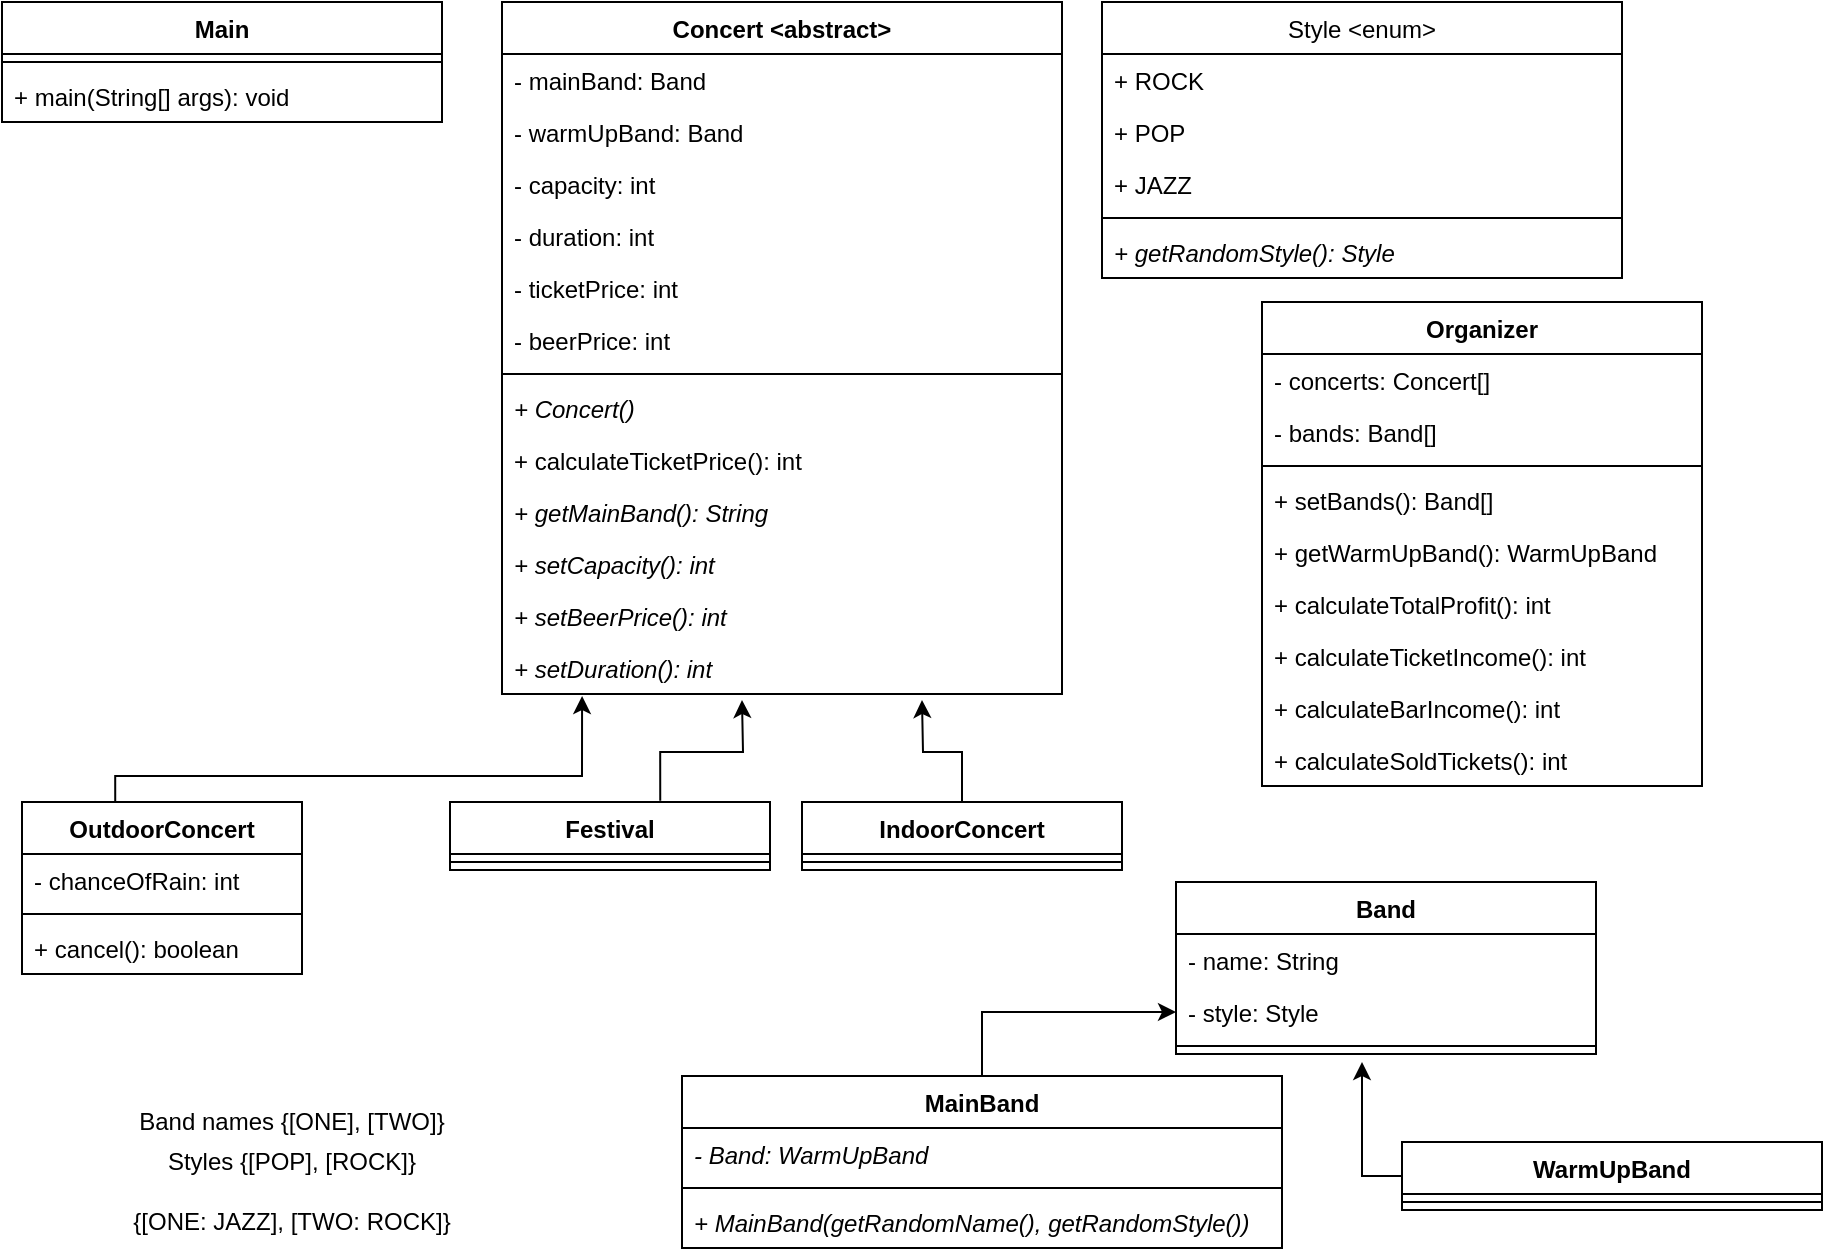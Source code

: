<mxfile version="13.6.0" type="device"><diagram id="C5RBs43oDa-KdzZeNtuy" name="Page-1"><mxGraphModel dx="1125" dy="645" grid="1" gridSize="10" guides="1" tooltips="1" connect="1" arrows="1" fold="1" page="1" pageScale="1" pageWidth="827" pageHeight="1169" math="0" shadow="0"><root><mxCell id="WIyWlLk6GJQsqaUBKTNV-0"/><mxCell id="WIyWlLk6GJQsqaUBKTNV-1" parent="WIyWlLk6GJQsqaUBKTNV-0"/><mxCell id="aleXM_9zvRl0PIvoceDE-34" value="Concert &lt;abstract&gt;" style="swimlane;fontStyle=1;align=center;verticalAlign=top;childLayout=stackLayout;horizontal=1;startSize=26;horizontalStack=0;resizeParent=1;resizeParentMax=0;resizeLast=0;collapsible=1;marginBottom=0;" vertex="1" parent="WIyWlLk6GJQsqaUBKTNV-1"><mxGeometry x="280" y="60" width="280" height="346" as="geometry"/></mxCell><mxCell id="aleXM_9zvRl0PIvoceDE-35" value="- mainBand: Band" style="text;strokeColor=none;fillColor=none;align=left;verticalAlign=top;spacingLeft=4;spacingRight=4;overflow=hidden;rotatable=0;points=[[0,0.5],[1,0.5]];portConstraint=eastwest;" vertex="1" parent="aleXM_9zvRl0PIvoceDE-34"><mxGeometry y="26" width="280" height="26" as="geometry"/></mxCell><mxCell id="aleXM_9zvRl0PIvoceDE-36" value="- warmUpBand: Band" style="text;strokeColor=none;fillColor=none;align=left;verticalAlign=top;spacingLeft=4;spacingRight=4;overflow=hidden;rotatable=0;points=[[0,0.5],[1,0.5]];portConstraint=eastwest;" vertex="1" parent="aleXM_9zvRl0PIvoceDE-34"><mxGeometry y="52" width="280" height="26" as="geometry"/></mxCell><mxCell id="aleXM_9zvRl0PIvoceDE-42" value="- capacity: int" style="text;strokeColor=none;fillColor=none;align=left;verticalAlign=top;spacingLeft=4;spacingRight=4;overflow=hidden;rotatable=0;points=[[0,0.5],[1,0.5]];portConstraint=eastwest;" vertex="1" parent="aleXM_9zvRl0PIvoceDE-34"><mxGeometry y="78" width="280" height="26" as="geometry"/></mxCell><mxCell id="aleXM_9zvRl0PIvoceDE-61" value="- duration: int" style="text;strokeColor=none;fillColor=none;align=left;verticalAlign=top;spacingLeft=4;spacingRight=4;overflow=hidden;rotatable=0;points=[[0,0.5],[1,0.5]];portConstraint=eastwest;" vertex="1" parent="aleXM_9zvRl0PIvoceDE-34"><mxGeometry y="104" width="280" height="26" as="geometry"/></mxCell><mxCell id="aleXM_9zvRl0PIvoceDE-124" value="- ticketPrice: int" style="text;strokeColor=none;fillColor=none;align=left;verticalAlign=top;spacingLeft=4;spacingRight=4;overflow=hidden;rotatable=0;points=[[0,0.5],[1,0.5]];portConstraint=eastwest;" vertex="1" parent="aleXM_9zvRl0PIvoceDE-34"><mxGeometry y="130" width="280" height="26" as="geometry"/></mxCell><mxCell id="aleXM_9zvRl0PIvoceDE-43" value="- beerPrice: int" style="text;strokeColor=none;fillColor=none;align=left;verticalAlign=top;spacingLeft=4;spacingRight=4;overflow=hidden;rotatable=0;points=[[0,0.5],[1,0.5]];portConstraint=eastwest;" vertex="1" parent="aleXM_9zvRl0PIvoceDE-34"><mxGeometry y="156" width="280" height="26" as="geometry"/></mxCell><mxCell id="aleXM_9zvRl0PIvoceDE-37" value="" style="line;strokeWidth=1;fillColor=none;align=left;verticalAlign=middle;spacingTop=-1;spacingLeft=3;spacingRight=3;rotatable=0;labelPosition=right;points=[];portConstraint=eastwest;" vertex="1" parent="aleXM_9zvRl0PIvoceDE-34"><mxGeometry y="182" width="280" height="8" as="geometry"/></mxCell><mxCell id="aleXM_9zvRl0PIvoceDE-38" value="+ Concert()" style="text;strokeColor=none;fillColor=none;align=left;verticalAlign=top;spacingLeft=4;spacingRight=4;overflow=hidden;rotatable=0;points=[[0,0.5],[1,0.5]];portConstraint=eastwest;fontStyle=2" vertex="1" parent="aleXM_9zvRl0PIvoceDE-34"><mxGeometry y="190" width="280" height="26" as="geometry"/></mxCell><mxCell id="aleXM_9zvRl0PIvoceDE-39" value="+ calculateTicketPrice(): int" style="text;strokeColor=none;fillColor=none;align=left;verticalAlign=top;spacingLeft=4;spacingRight=4;overflow=hidden;rotatable=0;points=[[0,0.5],[1,0.5]];portConstraint=eastwest;fontStyle=0" vertex="1" parent="aleXM_9zvRl0PIvoceDE-34"><mxGeometry y="216" width="280" height="26" as="geometry"/></mxCell><mxCell id="aleXM_9zvRl0PIvoceDE-104" value="+ getMainBand(): String" style="text;strokeColor=none;fillColor=none;align=left;verticalAlign=top;spacingLeft=4;spacingRight=4;overflow=hidden;rotatable=0;points=[[0,0.5],[1,0.5]];portConstraint=eastwest;fontStyle=2" vertex="1" parent="aleXM_9zvRl0PIvoceDE-34"><mxGeometry y="242" width="280" height="26" as="geometry"/></mxCell><mxCell id="aleXM_9zvRl0PIvoceDE-117" value="+ setCapacity(): int" style="text;strokeColor=none;fillColor=none;align=left;verticalAlign=top;spacingLeft=4;spacingRight=4;overflow=hidden;rotatable=0;points=[[0,0.5],[1,0.5]];portConstraint=eastwest;fontStyle=2" vertex="1" parent="aleXM_9zvRl0PIvoceDE-34"><mxGeometry y="268" width="280" height="26" as="geometry"/></mxCell><mxCell id="aleXM_9zvRl0PIvoceDE-119" value="+ setBeerPrice(): int" style="text;strokeColor=none;fillColor=none;align=left;verticalAlign=top;spacingLeft=4;spacingRight=4;overflow=hidden;rotatable=0;points=[[0,0.5],[1,0.5]];portConstraint=eastwest;fontStyle=2" vertex="1" parent="aleXM_9zvRl0PIvoceDE-34"><mxGeometry y="294" width="280" height="26" as="geometry"/></mxCell><mxCell id="aleXM_9zvRl0PIvoceDE-118" value="+ setDuration(): int" style="text;strokeColor=none;fillColor=none;align=left;verticalAlign=top;spacingLeft=4;spacingRight=4;overflow=hidden;rotatable=0;points=[[0,0.5],[1,0.5]];portConstraint=eastwest;fontStyle=2" vertex="1" parent="aleXM_9zvRl0PIvoceDE-34"><mxGeometry y="320" width="280" height="26" as="geometry"/></mxCell><mxCell id="aleXM_9zvRl0PIvoceDE-55" value="Main" style="swimlane;fontStyle=1;align=center;verticalAlign=top;childLayout=stackLayout;horizontal=1;startSize=26;horizontalStack=0;resizeParent=1;resizeParentMax=0;resizeLast=0;collapsible=1;marginBottom=0;" vertex="1" parent="WIyWlLk6GJQsqaUBKTNV-1"><mxGeometry x="30" y="60" width="220" height="60" as="geometry"/></mxCell><mxCell id="aleXM_9zvRl0PIvoceDE-58" value="" style="line;strokeWidth=1;fillColor=none;align=left;verticalAlign=middle;spacingTop=-1;spacingLeft=3;spacingRight=3;rotatable=0;labelPosition=right;points=[];portConstraint=eastwest;" vertex="1" parent="aleXM_9zvRl0PIvoceDE-55"><mxGeometry y="26" width="220" height="8" as="geometry"/></mxCell><mxCell id="aleXM_9zvRl0PIvoceDE-85" value="+ main(String[] args): void" style="text;strokeColor=none;fillColor=none;align=left;verticalAlign=top;spacingLeft=4;spacingRight=4;overflow=hidden;rotatable=0;points=[[0,0.5],[1,0.5]];portConstraint=eastwest;" vertex="1" parent="aleXM_9zvRl0PIvoceDE-55"><mxGeometry y="34" width="220" height="26" as="geometry"/></mxCell><mxCell id="aleXM_9zvRl0PIvoceDE-80" style="edgeStyle=orthogonalEdgeStyle;rounded=0;orthogonalLoop=1;jettySize=auto;html=1;" edge="1" parent="WIyWlLk6GJQsqaUBKTNV-1" source="aleXM_9zvRl0PIvoceDE-26"><mxGeometry relative="1" as="geometry"><mxPoint x="520" y="429" as="sourcePoint"/><mxPoint x="490" y="409" as="targetPoint"/></mxGeometry></mxCell><mxCell id="aleXM_9zvRl0PIvoceDE-81" style="edgeStyle=orthogonalEdgeStyle;rounded=0;orthogonalLoop=1;jettySize=auto;html=1;exitX=0.333;exitY=0.014;exitDx=0;exitDy=0;exitPerimeter=0;entryX=0.143;entryY=1.154;entryDx=0;entryDy=0;entryPerimeter=0;" edge="1" parent="WIyWlLk6GJQsqaUBKTNV-1" source="aleXM_9zvRl0PIvoceDE-18"><mxGeometry relative="1" as="geometry"><mxPoint x="320.04" y="407.004" as="targetPoint"/><mxPoint x="135.86" y="494.914" as="sourcePoint"/><Array as="points"><mxPoint x="87" y="447"/><mxPoint x="320" y="447"/></Array></mxGeometry></mxCell><mxCell id="aleXM_9zvRl0PIvoceDE-82" style="edgeStyle=orthogonalEdgeStyle;rounded=0;orthogonalLoop=1;jettySize=auto;html=1;exitX=0.657;exitY=-0.02;exitDx=0;exitDy=0;exitPerimeter=0;" edge="1" parent="WIyWlLk6GJQsqaUBKTNV-1" source="aleXM_9zvRl0PIvoceDE-113"><mxGeometry relative="1" as="geometry"><mxPoint x="334" y="557" as="sourcePoint"/><mxPoint x="400" y="409" as="targetPoint"/></mxGeometry></mxCell><mxCell id="aleXM_9zvRl0PIvoceDE-98" style="edgeStyle=orthogonalEdgeStyle;rounded=0;orthogonalLoop=1;jettySize=auto;html=1;" edge="1" parent="WIyWlLk6GJQsqaUBKTNV-1" source="aleXM_9zvRl0PIvoceDE-88" target="aleXM_9zvRl0PIvoceDE-87"><mxGeometry relative="1" as="geometry"><mxPoint x="656" y="614" as="targetPoint"/></mxGeometry></mxCell><mxCell id="aleXM_9zvRl0PIvoceDE-99" style="edgeStyle=orthogonalEdgeStyle;rounded=0;orthogonalLoop=1;jettySize=auto;html=1;" edge="1" parent="WIyWlLk6GJQsqaUBKTNV-1" source="aleXM_9zvRl0PIvoceDE-93"><mxGeometry relative="1" as="geometry"><mxPoint x="710" y="590" as="targetPoint"/></mxGeometry></mxCell><mxCell id="aleXM_9zvRl0PIvoceDE-44" value="Style &lt;enum&gt;" style="swimlane;fontStyle=0;childLayout=stackLayout;horizontal=1;startSize=26;fillColor=none;horizontalStack=0;resizeParent=1;resizeParentMax=0;resizeLast=0;collapsible=1;marginBottom=0;" vertex="1" parent="WIyWlLk6GJQsqaUBKTNV-1"><mxGeometry x="580" y="60" width="260" height="138" as="geometry"/></mxCell><mxCell id="aleXM_9zvRl0PIvoceDE-45" value="+ ROCK" style="text;strokeColor=none;fillColor=none;align=left;verticalAlign=top;spacingLeft=4;spacingRight=4;overflow=hidden;rotatable=0;points=[[0,0.5],[1,0.5]];portConstraint=eastwest;" vertex="1" parent="aleXM_9zvRl0PIvoceDE-44"><mxGeometry y="26" width="260" height="26" as="geometry"/></mxCell><mxCell id="aleXM_9zvRl0PIvoceDE-46" value="+ POP" style="text;strokeColor=none;fillColor=none;align=left;verticalAlign=top;spacingLeft=4;spacingRight=4;overflow=hidden;rotatable=0;points=[[0,0.5],[1,0.5]];portConstraint=eastwest;" vertex="1" parent="aleXM_9zvRl0PIvoceDE-44"><mxGeometry y="52" width="260" height="26" as="geometry"/></mxCell><mxCell id="aleXM_9zvRl0PIvoceDE-47" value="+ JAZZ" style="text;strokeColor=none;fillColor=none;align=left;verticalAlign=top;spacingLeft=4;spacingRight=4;overflow=hidden;rotatable=0;points=[[0,0.5],[1,0.5]];portConstraint=eastwest;" vertex="1" parent="aleXM_9zvRl0PIvoceDE-44"><mxGeometry y="78" width="260" height="26" as="geometry"/></mxCell><mxCell id="aleXM_9zvRl0PIvoceDE-126" value="" style="line;strokeWidth=1;fillColor=none;align=left;verticalAlign=middle;spacingTop=-1;spacingLeft=3;spacingRight=3;rotatable=0;labelPosition=right;points=[];portConstraint=eastwest;" vertex="1" parent="aleXM_9zvRl0PIvoceDE-44"><mxGeometry y="104" width="260" height="8" as="geometry"/></mxCell><mxCell id="aleXM_9zvRl0PIvoceDE-125" value="+ getRandomStyle(): Style" style="text;strokeColor=none;fillColor=none;align=left;verticalAlign=top;spacingLeft=4;spacingRight=4;overflow=hidden;rotatable=0;points=[[0,0.5],[1,0.5]];portConstraint=eastwest;fontStyle=2" vertex="1" parent="aleXM_9zvRl0PIvoceDE-44"><mxGeometry y="112" width="260" height="26" as="geometry"/></mxCell><mxCell id="aleXM_9zvRl0PIvoceDE-120" value="{[ONE: JAZZ], [TWO: ROCK]}" style="text;html=1;strokeColor=none;fillColor=none;align=center;verticalAlign=middle;whiteSpace=wrap;rounded=0;" vertex="1" parent="WIyWlLk6GJQsqaUBKTNV-1"><mxGeometry x="40" y="660" width="270" height="20" as="geometry"/></mxCell><mxCell id="aleXM_9zvRl0PIvoceDE-121" value="Band names {[ONE], [TWO]}" style="text;html=1;strokeColor=none;fillColor=none;align=center;verticalAlign=middle;whiteSpace=wrap;rounded=0;" vertex="1" parent="WIyWlLk6GJQsqaUBKTNV-1"><mxGeometry x="40" y="610" width="270" height="20" as="geometry"/></mxCell><mxCell id="aleXM_9zvRl0PIvoceDE-122" value="Styles {[POP], [ROCK]}" style="text;html=1;strokeColor=none;fillColor=none;align=center;verticalAlign=middle;whiteSpace=wrap;rounded=0;" vertex="1" parent="WIyWlLk6GJQsqaUBKTNV-1"><mxGeometry x="40" y="630" width="270" height="20" as="geometry"/></mxCell><mxCell id="aleXM_9zvRl0PIvoceDE-113" value="Festival" style="swimlane;fontStyle=1;align=center;verticalAlign=top;childLayout=stackLayout;horizontal=1;startSize=26;horizontalStack=0;resizeParent=1;resizeParentMax=0;resizeLast=0;collapsible=1;marginBottom=0;" vertex="1" parent="WIyWlLk6GJQsqaUBKTNV-1"><mxGeometry x="254" y="460" width="160" height="34" as="geometry"/></mxCell><mxCell id="aleXM_9zvRl0PIvoceDE-115" value="" style="line;strokeWidth=1;fillColor=none;align=left;verticalAlign=middle;spacingTop=-1;spacingLeft=3;spacingRight=3;rotatable=0;labelPosition=right;points=[];portConstraint=eastwest;" vertex="1" parent="aleXM_9zvRl0PIvoceDE-113"><mxGeometry y="26" width="160" height="8" as="geometry"/></mxCell><mxCell id="aleXM_9zvRl0PIvoceDE-26" value="IndoorConcert" style="swimlane;fontStyle=1;align=center;verticalAlign=top;childLayout=stackLayout;horizontal=1;startSize=26;horizontalStack=0;resizeParent=1;resizeParentMax=0;resizeLast=0;collapsible=1;marginBottom=0;" vertex="1" parent="WIyWlLk6GJQsqaUBKTNV-1"><mxGeometry x="430" y="460" width="160" height="34" as="geometry"/></mxCell><mxCell id="aleXM_9zvRl0PIvoceDE-29" value="" style="line;strokeWidth=1;fillColor=none;align=left;verticalAlign=middle;spacingTop=-1;spacingLeft=3;spacingRight=3;rotatable=0;labelPosition=right;points=[];portConstraint=eastwest;" vertex="1" parent="aleXM_9zvRl0PIvoceDE-26"><mxGeometry y="26" width="160" height="8" as="geometry"/></mxCell><mxCell id="aleXM_9zvRl0PIvoceDE-72" value="Band" style="swimlane;fontStyle=1;align=center;verticalAlign=top;childLayout=stackLayout;horizontal=1;startSize=26;horizontalStack=0;resizeParent=1;resizeParentMax=0;resizeLast=0;collapsible=1;marginBottom=0;" vertex="1" parent="WIyWlLk6GJQsqaUBKTNV-1"><mxGeometry x="617" y="500" width="210" height="86" as="geometry"/></mxCell><mxCell id="aleXM_9zvRl0PIvoceDE-73" value="- name: String" style="text;strokeColor=none;fillColor=none;align=left;verticalAlign=top;spacingLeft=4;spacingRight=4;overflow=hidden;rotatable=0;points=[[0,0.5],[1,0.5]];portConstraint=eastwest;" vertex="1" parent="aleXM_9zvRl0PIvoceDE-72"><mxGeometry y="26" width="210" height="26" as="geometry"/></mxCell><mxCell id="aleXM_9zvRl0PIvoceDE-87" value="- style: Style" style="text;strokeColor=none;fillColor=none;align=left;verticalAlign=top;spacingLeft=4;spacingRight=4;overflow=hidden;rotatable=0;points=[[0,0.5],[1,0.5]];portConstraint=eastwest;" vertex="1" parent="aleXM_9zvRl0PIvoceDE-72"><mxGeometry y="52" width="210" height="26" as="geometry"/></mxCell><mxCell id="aleXM_9zvRl0PIvoceDE-74" value="" style="line;strokeWidth=1;fillColor=none;align=left;verticalAlign=middle;spacingTop=-1;spacingLeft=3;spacingRight=3;rotatable=0;labelPosition=right;points=[];portConstraint=eastwest;" vertex="1" parent="aleXM_9zvRl0PIvoceDE-72"><mxGeometry y="78" width="210" height="8" as="geometry"/></mxCell><mxCell id="aleXM_9zvRl0PIvoceDE-88" value="MainBand" style="swimlane;fontStyle=1;align=center;verticalAlign=top;childLayout=stackLayout;horizontal=1;startSize=26;horizontalStack=0;resizeParent=1;resizeParentMax=0;resizeLast=0;collapsible=1;marginBottom=0;" vertex="1" parent="WIyWlLk6GJQsqaUBKTNV-1"><mxGeometry x="370" y="597" width="300" height="86" as="geometry"/></mxCell><mxCell id="aleXM_9zvRl0PIvoceDE-130" value="- Band: WarmUpBand" style="text;strokeColor=none;fillColor=none;align=left;verticalAlign=top;spacingLeft=4;spacingRight=4;overflow=hidden;rotatable=0;points=[[0,0.5],[1,0.5]];portConstraint=eastwest;fontStyle=2" vertex="1" parent="aleXM_9zvRl0PIvoceDE-88"><mxGeometry y="26" width="300" height="26" as="geometry"/></mxCell><mxCell id="aleXM_9zvRl0PIvoceDE-91" value="" style="line;strokeWidth=1;fillColor=none;align=left;verticalAlign=middle;spacingTop=-1;spacingLeft=3;spacingRight=3;rotatable=0;labelPosition=right;points=[];portConstraint=eastwest;" vertex="1" parent="aleXM_9zvRl0PIvoceDE-88"><mxGeometry y="52" width="300" height="8" as="geometry"/></mxCell><mxCell id="aleXM_9zvRl0PIvoceDE-128" value="+ MainBand(getRandomName(), getRandomStyle())" style="text;strokeColor=none;fillColor=none;align=left;verticalAlign=top;spacingLeft=4;spacingRight=4;overflow=hidden;rotatable=0;points=[[0,0.5],[1,0.5]];portConstraint=eastwest;fontStyle=2" vertex="1" parent="aleXM_9zvRl0PIvoceDE-88"><mxGeometry y="60" width="300" height="26" as="geometry"/></mxCell><mxCell id="aleXM_9zvRl0PIvoceDE-105" value="Organizer" style="swimlane;fontStyle=1;align=center;verticalAlign=top;childLayout=stackLayout;horizontal=1;startSize=26;horizontalStack=0;resizeParent=1;resizeParentMax=0;resizeLast=0;collapsible=1;marginBottom=0;" vertex="1" parent="WIyWlLk6GJQsqaUBKTNV-1"><mxGeometry x="660" y="210" width="220" height="242" as="geometry"/></mxCell><mxCell id="aleXM_9zvRl0PIvoceDE-123" value="- concerts: Concert[]" style="text;strokeColor=none;fillColor=none;align=left;verticalAlign=top;spacingLeft=4;spacingRight=4;overflow=hidden;rotatable=0;points=[[0,0.5],[1,0.5]];portConstraint=eastwest;" vertex="1" parent="aleXM_9zvRl0PIvoceDE-105"><mxGeometry y="26" width="220" height="26" as="geometry"/></mxCell><mxCell id="aleXM_9zvRl0PIvoceDE-129" value="- bands: Band[]" style="text;strokeColor=none;fillColor=none;align=left;verticalAlign=top;spacingLeft=4;spacingRight=4;overflow=hidden;rotatable=0;points=[[0,0.5],[1,0.5]];portConstraint=eastwest;" vertex="1" parent="aleXM_9zvRl0PIvoceDE-105"><mxGeometry y="52" width="220" height="26" as="geometry"/></mxCell><mxCell id="aleXM_9zvRl0PIvoceDE-109" value="" style="line;strokeWidth=1;fillColor=none;align=left;verticalAlign=middle;spacingTop=-1;spacingLeft=3;spacingRight=3;rotatable=0;labelPosition=right;points=[];portConstraint=eastwest;" vertex="1" parent="aleXM_9zvRl0PIvoceDE-105"><mxGeometry y="78" width="220" height="8" as="geometry"/></mxCell><mxCell id="aleXM_9zvRl0PIvoceDE-110" value="+ setBands(): Band[]" style="text;strokeColor=none;fillColor=none;align=left;verticalAlign=top;spacingLeft=4;spacingRight=4;overflow=hidden;rotatable=0;points=[[0,0.5],[1,0.5]];portConstraint=eastwest;" vertex="1" parent="aleXM_9zvRl0PIvoceDE-105"><mxGeometry y="86" width="220" height="26" as="geometry"/></mxCell><mxCell id="aleXM_9zvRl0PIvoceDE-132" value="+ getWarmUpBand(): WarmUpBand" style="text;strokeColor=none;fillColor=none;align=left;verticalAlign=top;spacingLeft=4;spacingRight=4;overflow=hidden;rotatable=0;points=[[0,0.5],[1,0.5]];portConstraint=eastwest;" vertex="1" parent="aleXM_9zvRl0PIvoceDE-105"><mxGeometry y="112" width="220" height="26" as="geometry"/></mxCell><mxCell id="aleXM_9zvRl0PIvoceDE-112" value="+ calculateTotalProfit(): int" style="text;strokeColor=none;fillColor=none;align=left;verticalAlign=top;spacingLeft=4;spacingRight=4;overflow=hidden;rotatable=0;points=[[0,0.5],[1,0.5]];portConstraint=eastwest;" vertex="1" parent="aleXM_9zvRl0PIvoceDE-105"><mxGeometry y="138" width="220" height="26" as="geometry"/></mxCell><mxCell id="aleXM_9zvRl0PIvoceDE-83" value="+ calculateTicketIncome(): int" style="text;strokeColor=none;fillColor=none;align=left;verticalAlign=top;spacingLeft=4;spacingRight=4;overflow=hidden;rotatable=0;points=[[0,0.5],[1,0.5]];portConstraint=eastwest;fontStyle=0" vertex="1" parent="aleXM_9zvRl0PIvoceDE-105"><mxGeometry y="164" width="220" height="26" as="geometry"/></mxCell><mxCell id="aleXM_9zvRl0PIvoceDE-41" value="+ calculateBarIncome(): int" style="text;strokeColor=none;fillColor=none;align=left;verticalAlign=top;spacingLeft=4;spacingRight=4;overflow=hidden;rotatable=0;points=[[0,0.5],[1,0.5]];portConstraint=eastwest;fontStyle=0" vertex="1" parent="aleXM_9zvRl0PIvoceDE-105"><mxGeometry y="190" width="220" height="26" as="geometry"/></mxCell><mxCell id="aleXM_9zvRl0PIvoceDE-40" value="+ calculateSoldTickets(): int" style="text;strokeColor=none;fillColor=none;align=left;verticalAlign=top;spacingLeft=4;spacingRight=4;overflow=hidden;rotatable=0;points=[[0,0.5],[1,0.5]];portConstraint=eastwest;fontStyle=0" vertex="1" parent="aleXM_9zvRl0PIvoceDE-105"><mxGeometry y="216" width="220" height="26" as="geometry"/></mxCell><mxCell id="aleXM_9zvRl0PIvoceDE-93" value="WarmUpBand" style="swimlane;fontStyle=1;align=center;verticalAlign=top;childLayout=stackLayout;horizontal=1;startSize=26;horizontalStack=0;resizeParent=1;resizeParentMax=0;resizeLast=0;collapsible=1;marginBottom=0;" vertex="1" parent="WIyWlLk6GJQsqaUBKTNV-1"><mxGeometry x="730" y="630" width="210" height="34" as="geometry"/></mxCell><mxCell id="aleXM_9zvRl0PIvoceDE-96" value="" style="line;strokeWidth=1;fillColor=none;align=left;verticalAlign=middle;spacingTop=-1;spacingLeft=3;spacingRight=3;rotatable=0;labelPosition=right;points=[];portConstraint=eastwest;" vertex="1" parent="aleXM_9zvRl0PIvoceDE-93"><mxGeometry y="26" width="210" height="8" as="geometry"/></mxCell><mxCell id="aleXM_9zvRl0PIvoceDE-18" value="OutdoorConcert" style="swimlane;fontStyle=1;align=center;verticalAlign=top;childLayout=stackLayout;horizontal=1;startSize=26;horizontalStack=0;resizeParent=1;resizeParentMax=0;resizeLast=0;collapsible=1;marginBottom=0;" vertex="1" parent="WIyWlLk6GJQsqaUBKTNV-1"><mxGeometry x="40" y="460" width="140" height="86" as="geometry"/></mxCell><mxCell id="aleXM_9zvRl0PIvoceDE-20" value="- chanceOfRain: int" style="text;strokeColor=none;fillColor=none;align=left;verticalAlign=top;spacingLeft=4;spacingRight=4;overflow=hidden;rotatable=0;points=[[0,0.5],[1,0.5]];portConstraint=eastwest;" vertex="1" parent="aleXM_9zvRl0PIvoceDE-18"><mxGeometry y="26" width="140" height="26" as="geometry"/></mxCell><mxCell id="aleXM_9zvRl0PIvoceDE-21" value="" style="line;strokeWidth=1;fillColor=none;align=left;verticalAlign=middle;spacingTop=-1;spacingLeft=3;spacingRight=3;rotatable=0;labelPosition=right;points=[];portConstraint=eastwest;" vertex="1" parent="aleXM_9zvRl0PIvoceDE-18"><mxGeometry y="52" width="140" height="8" as="geometry"/></mxCell><mxCell id="aleXM_9zvRl0PIvoceDE-22" value="+ cancel(): boolean" style="text;strokeColor=none;fillColor=none;align=left;verticalAlign=top;spacingLeft=4;spacingRight=4;overflow=hidden;rotatable=0;points=[[0,0.5],[1,0.5]];portConstraint=eastwest;" vertex="1" parent="aleXM_9zvRl0PIvoceDE-18"><mxGeometry y="60" width="140" height="26" as="geometry"/></mxCell></root></mxGraphModel></diagram></mxfile>